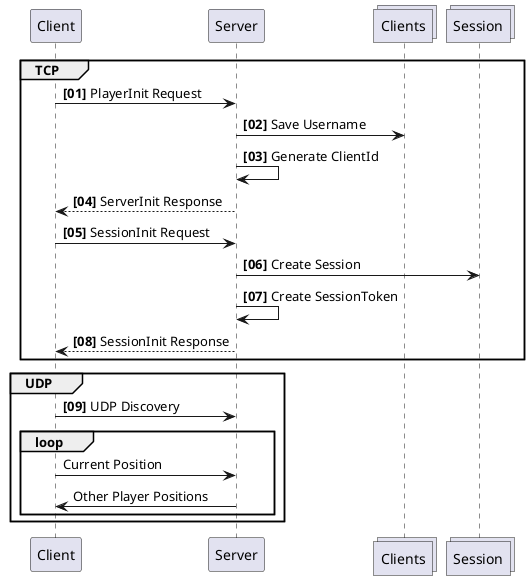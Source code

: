 @startuml
participant Client
participant Server
collections Clients
collections Session

autonumber "<b>[00]"
group TCP
Client -> Server : PlayerInit Request
Server -> Clients : Save Username
Server -> Server  : Generate ClientId
Server --> Client : ServerInit Response
Client -> Server : SessionInit Request
Server -> Session : Create Session
Server -> Server : Create SessionToken
Server --> Client : SessionInit Response
end
group UDP
Client -> Server : UDP Discovery

loop
autonumber stop
Client -> Server : Current Position
Server -> Client : Other Player Positions
end
end

@enduml
